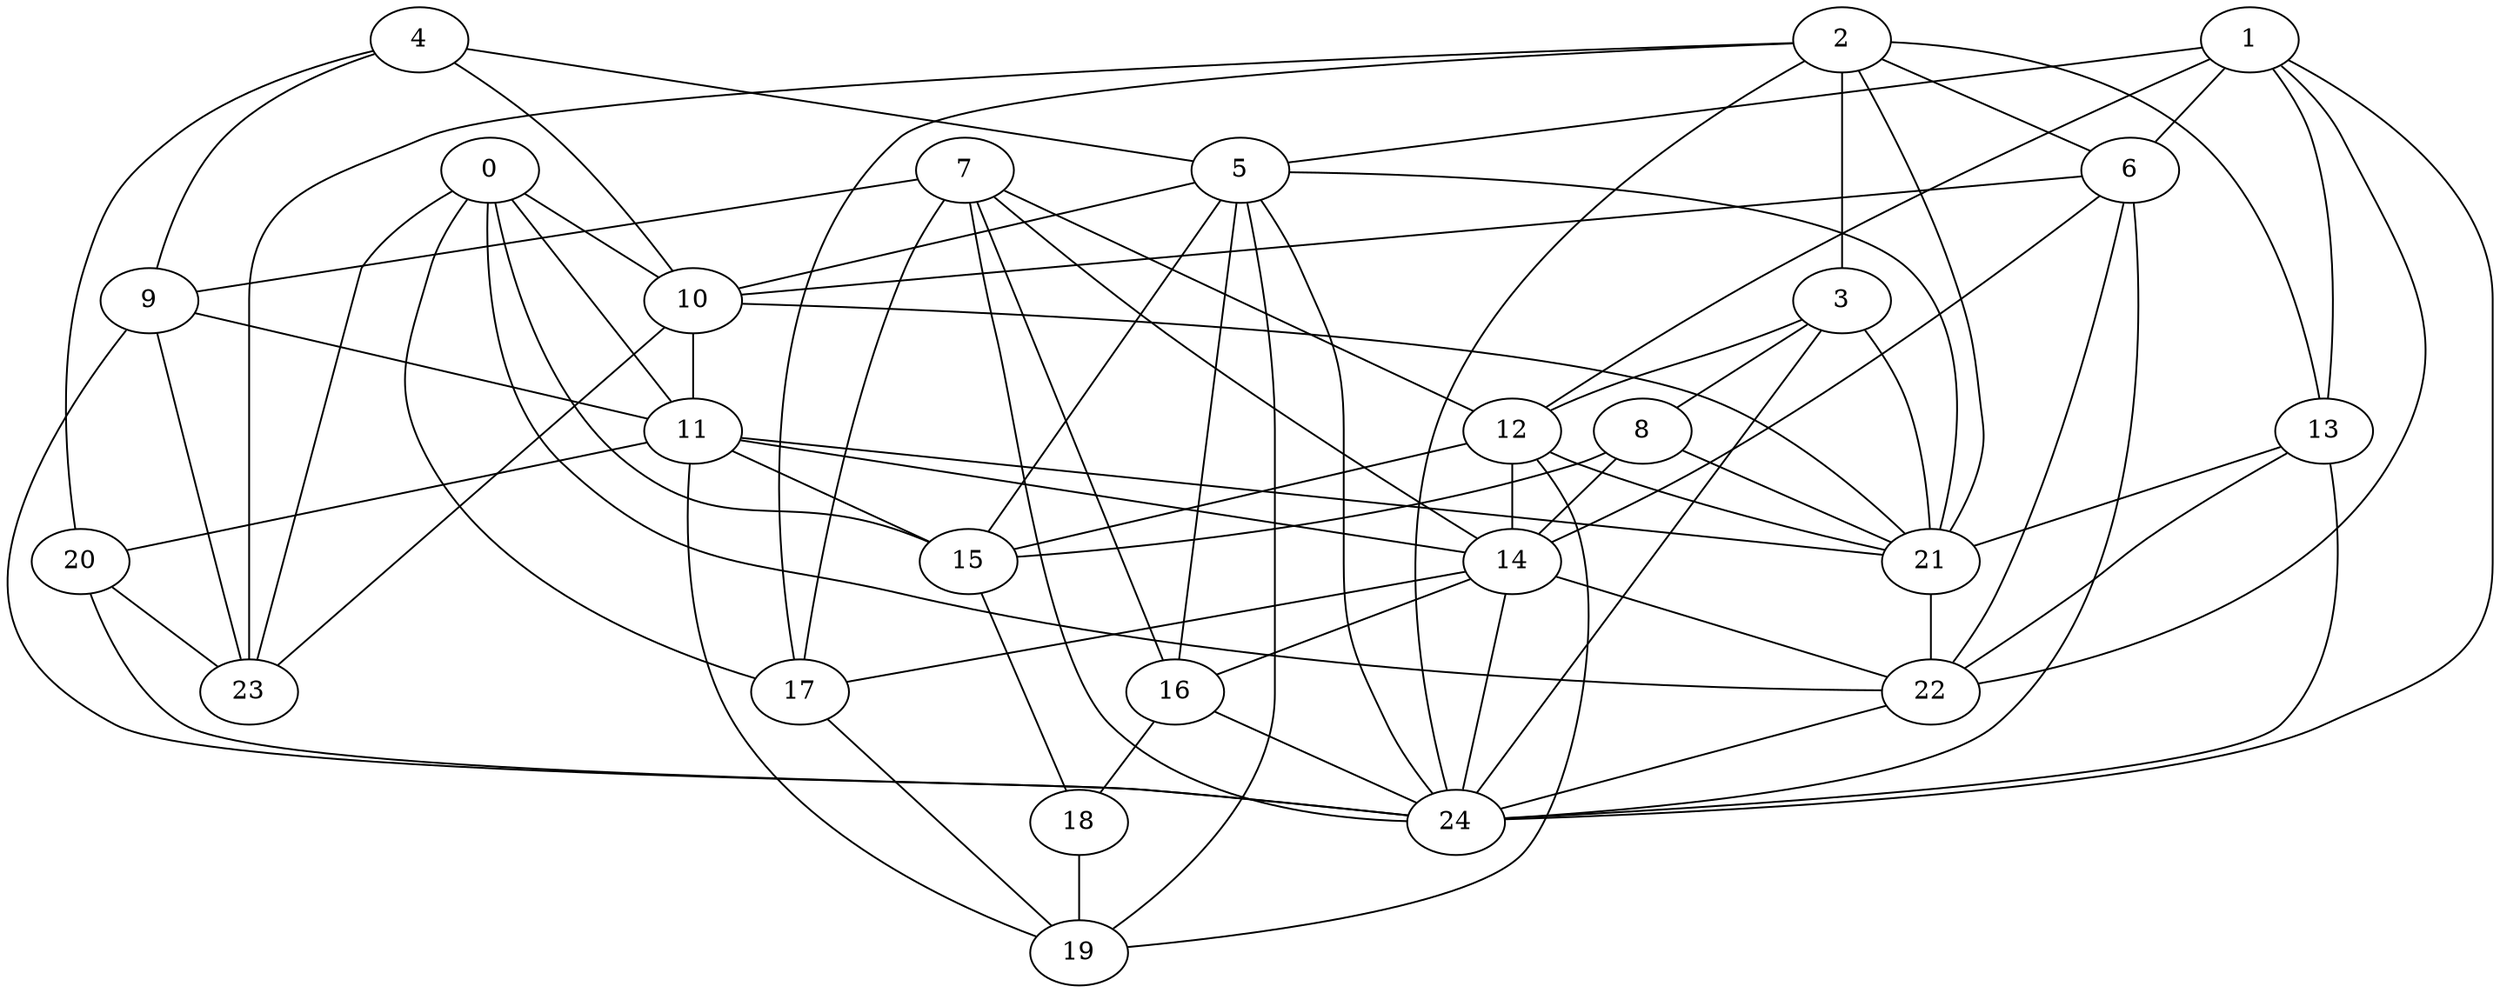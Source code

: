 strict graph "gnp_random_graph(25,0.25)" {
0;
1;
2;
3;
4;
5;
6;
7;
8;
9;
10;
11;
12;
13;
14;
15;
16;
17;
18;
19;
20;
21;
22;
23;
24;
0 -- 10  [is_available=True, prob="0.517572293627"];
0 -- 11  [is_available=True, prob="0.153380523055"];
0 -- 15  [is_available=True, prob="0.829497903302"];
0 -- 17  [is_available=True, prob="1.0"];
0 -- 22  [is_available=True, prob="0.458669772721"];
0 -- 23  [is_available=True, prob="0.164860968008"];
1 -- 5  [is_available=True, prob="0.948782200172"];
1 -- 6  [is_available=True, prob="0.921647297309"];
1 -- 12  [is_available=True, prob="0.228911898338"];
1 -- 13  [is_available=True, prob="0.219631466625"];
1 -- 22  [is_available=True, prob="0.38091517344"];
1 -- 24  [is_available=True, prob="0.00374025488041"];
2 -- 3  [is_available=True, prob="0.0541894735018"];
2 -- 6  [is_available=True, prob="0.858864657912"];
2 -- 13  [is_available=True, prob="0.651072923033"];
2 -- 17  [is_available=True, prob="1.0"];
2 -- 21  [is_available=True, prob="0.155509359881"];
2 -- 23  [is_available=True, prob="0.856299780237"];
2 -- 24  [is_available=True, prob="0.177031253094"];
3 -- 8  [is_available=True, prob="0.609825915068"];
3 -- 24  [is_available=True, prob="0.957237431766"];
3 -- 12  [is_available=True, prob="0.515993734987"];
3 -- 21  [is_available=True, prob="0.873110597254"];
4 -- 9  [is_available=True, prob="0.511735391446"];
4 -- 10  [is_available=True, prob="0.858827075115"];
4 -- 20  [is_available=True, prob="1.0"];
4 -- 5  [is_available=True, prob="0.36604567099"];
5 -- 10  [is_available=True, prob="0.651626311246"];
5 -- 15  [is_available=True, prob="0.974911061018"];
5 -- 16  [is_available=True, prob="0.571253639752"];
5 -- 19  [is_available=True, prob="1.0"];
5 -- 21  [is_available=True, prob="1.0"];
5 -- 24  [is_available=True, prob="0.597181899872"];
6 -- 10  [is_available=True, prob="0.678633786192"];
6 -- 14  [is_available=True, prob="0.413735277371"];
6 -- 22  [is_available=True, prob="0.407368061014"];
6 -- 24  [is_available=True, prob="1.0"];
7 -- 9  [is_available=True, prob="0.487231212646"];
7 -- 12  [is_available=True, prob="0.15288965907"];
7 -- 14  [is_available=True, prob="0.211902066141"];
7 -- 16  [is_available=True, prob="1.0"];
7 -- 17  [is_available=True, prob="1.0"];
7 -- 24  [is_available=True, prob="0.830140203987"];
8 -- 21  [is_available=True, prob="0.152833230394"];
8 -- 14  [is_available=True, prob="0.294452721891"];
8 -- 15  [is_available=True, prob="0.990023144038"];
9 -- 23  [is_available=True, prob="0.432263965387"];
9 -- 24  [is_available=True, prob="1.0"];
9 -- 11  [is_available=True, prob="0.323816008972"];
10 -- 11  [is_available=True, prob="0.279148496996"];
10 -- 21  [is_available=True, prob="0.803893531807"];
10 -- 23  [is_available=True, prob="0.886587348875"];
11 -- 14  [is_available=True, prob="0.41633492363"];
11 -- 15  [is_available=True, prob="0.0662875996224"];
11 -- 19  [is_available=True, prob="0.202404021788"];
11 -- 20  [is_available=True, prob="0.4153447915"];
11 -- 21  [is_available=True, prob="0.545694053042"];
12 -- 14  [is_available=True, prob="0.83964019732"];
12 -- 15  [is_available=True, prob="0.126197744783"];
12 -- 19  [is_available=True, prob="1.0"];
12 -- 21  [is_available=True, prob="1.0"];
13 -- 24  [is_available=True, prob="0.686702575259"];
13 -- 21  [is_available=True, prob="0.989847400432"];
13 -- 22  [is_available=True, prob="0.752570477774"];
14 -- 16  [is_available=True, prob="1.0"];
14 -- 17  [is_available=True, prob="0.822088456737"];
14 -- 22  [is_available=True, prob="1.0"];
14 -- 24  [is_available=True, prob="1.0"];
15 -- 18  [is_available=True, prob="1.0"];
16 -- 24  [is_available=True, prob="1.0"];
16 -- 18  [is_available=True, prob="0.687956380977"];
17 -- 19  [is_available=True, prob="0.644855012956"];
18 -- 19  [is_available=True, prob="0.265689169062"];
20 -- 24  [is_available=True, prob="0.211206655854"];
20 -- 23  [is_available=True, prob="0.833938886945"];
21 -- 22  [is_available=True, prob="0.408962438585"];
22 -- 24  [is_available=True, prob="0.833334269562"];
}
